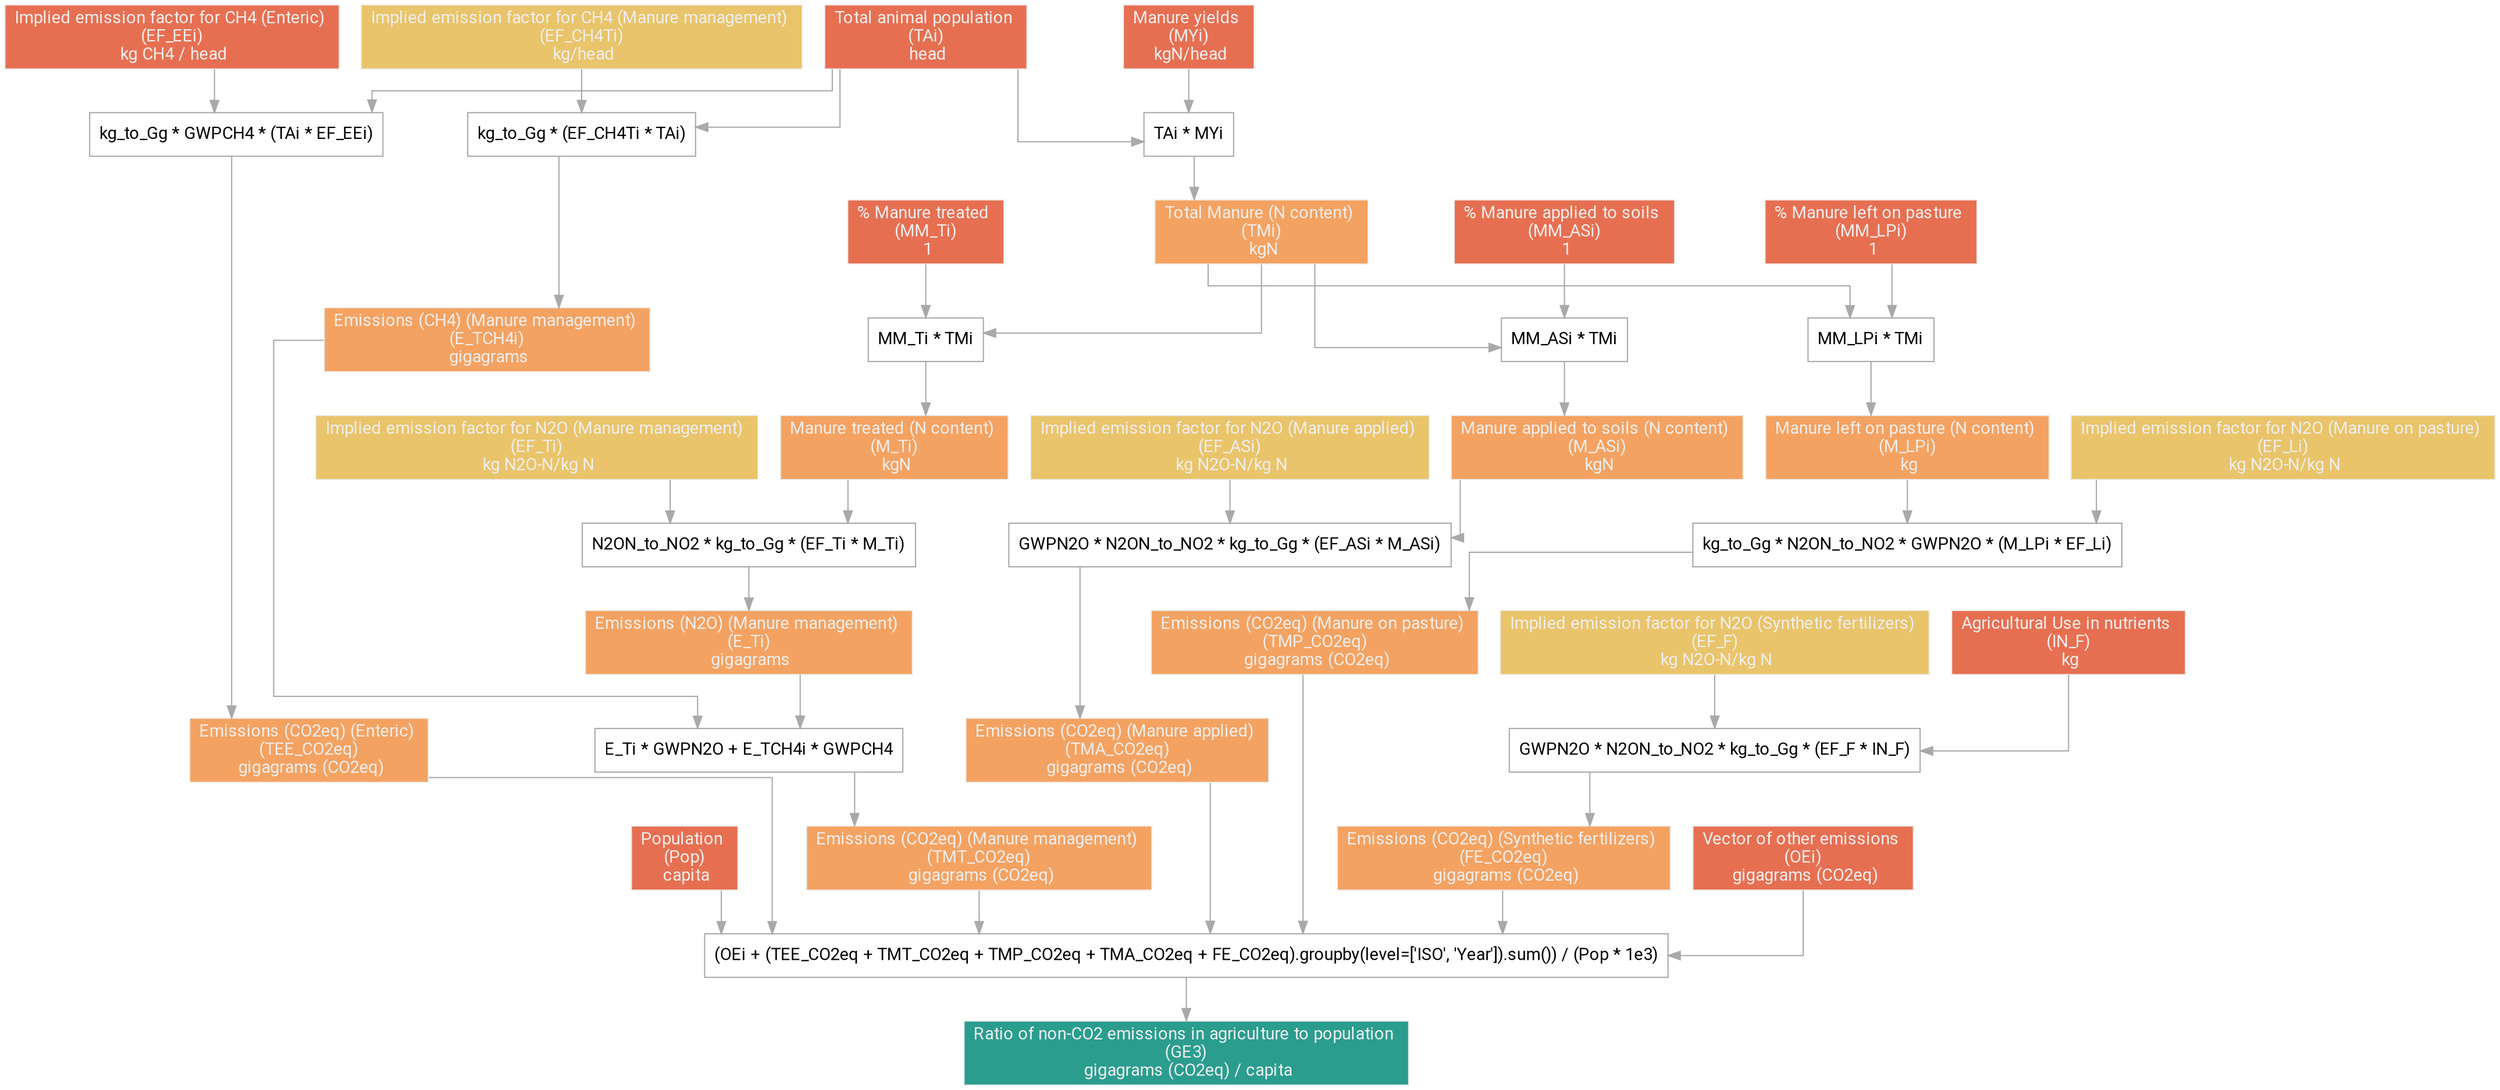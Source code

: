 digraph {
	graph [splines=ortho]
	Pop [label=Pop color="#eeeeee" fillcolor="#e76f51" fontcolor="#eeeeee" fontname=roboto label="Population 
 (Pop) 
 capita" peripheries=1 shape=rectangle style=filled]
	TEE_CO2eq [label=TEE_CO2eq color="#eeeeee" fillcolor="#f4a261" fontcolor="#eeeeee" fontname=roboto label="Emissions (CO2eq) (Enteric) 
 (TEE_CO2eq) 
 gigagrams (CO2eq)" peripheries=1 shape=rectangle style=filled]
	TEE_CO2eq_comp [label=TEE_CO2eq_comp color="#A9A9A9" fillcolor="#e76f51" fontcolor="#000000" fontname=roboto label="kg_to_Gg * GWPCH4 * (TAi * EF_EEi)" peripheries=1 shape=rectangle style=""]
	TMT_CO2eq [label=TMT_CO2eq color="#eeeeee" fillcolor="#f4a261" fontcolor="#eeeeee" fontname=roboto label="Emissions (CO2eq) (Manure management) 
 (TMT_CO2eq) 
 gigagrams (CO2eq)" peripheries=1 shape=rectangle style=filled]
	TMT_CO2eq_comp [label=TMT_CO2eq_comp color="#A9A9A9" fillcolor="#e76f51" fontcolor="#000000" fontname=roboto label="E_Ti * GWPN2O + E_TCH4i * GWPCH4" peripheries=1 shape=rectangle style=""]
	TMA_CO2eq [label=TMA_CO2eq color="#eeeeee" fillcolor="#f4a261" fontcolor="#eeeeee" fontname=roboto label="Emissions (CO2eq) (Manure applied) 
 (TMA_CO2eq) 
 gigagrams (CO2eq)" peripheries=1 shape=rectangle style=filled]
	TMA_CO2eq_comp [label=TMA_CO2eq_comp color="#A9A9A9" fillcolor="#e76f51" fontcolor="#000000" fontname=roboto label="GWPN2O * N2ON_to_NO2 * kg_to_Gg * (EF_ASi * M_ASi)" peripheries=1 shape=rectangle style=""]
	TMP_CO2eq [label=TMP_CO2eq color="#eeeeee" fillcolor="#f4a261" fontcolor="#eeeeee" fontname=roboto label="Emissions (CO2eq) (Manure on pasture) 
 (TMP_CO2eq) 
 gigagrams (CO2eq)" peripheries=1 shape=rectangle style=filled]
	TMP_CO2eq_comp [label=TMP_CO2eq_comp color="#A9A9A9" fillcolor="#e76f51" fontcolor="#000000" fontname=roboto label="kg_to_Gg * N2ON_to_NO2 * GWPN2O * (M_LPi * EF_Li)" peripheries=1 shape=rectangle style=""]
	FE_CO2eq [label=FE_CO2eq color="#eeeeee" fillcolor="#f4a261" fontcolor="#eeeeee" fontname=roboto label="Emissions (CO2eq) (Synthetic fertilizers) 
 (FE_CO2eq) 
 gigagrams (CO2eq)" peripheries=1 shape=rectangle style=filled]
	FE_CO2eq_comp [label=FE_CO2eq_comp color="#A9A9A9" fillcolor="#e76f51" fontcolor="#000000" fontname=roboto label="GWPN2O * N2ON_to_NO2 * kg_to_Gg * (EF_F * IN_F)" peripheries=1 shape=rectangle style=""]
	OEi [label=OEi color="#eeeeee" fillcolor="#e76f51" fontcolor="#eeeeee" fontname=roboto label="Vector of other emissions 
 (OEi) 
 gigagrams (CO2eq)" peripheries=1 shape=rectangle style=filled]
	GE3 [label=GE3 color="#eeeeee" fillcolor="#2a9d8f" fontcolor="#eeeeee" fontname=roboto label="Ratio of non-CO2 emissions in agriculture to population 
 (GE3) 
 gigagrams (CO2eq) / capita" peripheries=1 shape=rectangle style=filled]
	GE3_comp [label=GE3_comp color="#A9A9A9" fillcolor="#e76f51" fontcolor="#000000" fontname=roboto label="(OEi + (TEE_CO2eq + TMT_CO2eq + TMP_CO2eq + TMA_CO2eq + FE_CO2eq).groupby(level=['ISO', 'Year']).sum()) / (Pop * 1e3)" peripheries=1 shape=rectangle style=""]
	EF_EEi [label=EF_EEi color="#eeeeee" fillcolor="#e76f51" fontcolor="#eeeeee" fontname=roboto label="Implied emission factor for CH4 (Enteric) 
 (EF_EEi) 
 kg CH4 / head" peripheries=1 shape=rectangle style=filled]
	TAi [label=TAi color="#eeeeee" fillcolor="#e76f51" fontcolor="#eeeeee" fontname=roboto label="Total animal population 
 (TAi) 
 head" peripheries=1 shape=rectangle style=filled]
	M_ASi [label=M_ASi color="#eeeeee" fillcolor="#f4a261" fontcolor="#eeeeee" fontname=roboto label="Manure applied to soils (N content) 
 (M_ASi) 
 kgN" peripheries=1 shape=rectangle style=filled]
	M_ASi_comp [label=M_ASi_comp color="#A9A9A9" fillcolor="#e76f51" fontcolor="#000000" fontname=roboto label="MM_ASi * TMi" peripheries=1 shape=rectangle style=""]
	EF_ASi [label=EF_ASi color="#eeeeee" fillcolor="#e9c46a" fontcolor="#eeeeee" fontname=roboto label="Implied emission factor for N2O (Manure applied) 
 (EF_ASi) 
 kg N2O-N/kg N" peripheries=1 shape=rectangle style=filled]
	M_Ti [label=M_Ti color="#eeeeee" fillcolor="#f4a261" fontcolor="#eeeeee" fontname=roboto label="Manure treated (N content) 
 (M_Ti) 
 kgN" peripheries=1 shape=rectangle style=filled]
	M_Ti_comp [label=M_Ti_comp color="#A9A9A9" fillcolor="#e76f51" fontcolor="#000000" fontname=roboto label="MM_Ti * TMi" peripheries=1 shape=rectangle style=""]
	EF_Ti [label=EF_Ti color="#eeeeee" fillcolor="#e9c46a" fontcolor="#eeeeee" fontname=roboto label="Implied emission factor for N2O (Manure management) 
 (EF_Ti) 
 kg N2O-N/kg N" peripheries=1 shape=rectangle style=filled]
	EF_CH4Ti [label=EF_CH4Ti color="#eeeeee" fillcolor="#e9c46a" fontcolor="#eeeeee" fontname=roboto label="Implied emission factor for CH4 (Manure management) 
 (EF_CH4Ti) 
 kg/head" peripheries=1 shape=rectangle style=filled]
	E_Ti [label=E_Ti color="#eeeeee" fillcolor="#f4a261" fontcolor="#eeeeee" fontname=roboto label="Emissions (N2O) (Manure management) 
 (E_Ti) 
 gigagrams" peripheries=1 shape=rectangle style=filled]
	E_Ti_comp [label=E_Ti_comp color="#A9A9A9" fillcolor="#e76f51" fontcolor="#000000" fontname=roboto label="N2ON_to_NO2 * kg_to_Gg * (EF_Ti * M_Ti)" peripheries=1 shape=rectangle style=""]
	E_TCH4i [label=E_TCH4i color="#eeeeee" fillcolor="#f4a261" fontcolor="#eeeeee" fontname=roboto label="Emissions (CH4) (Manure management) 
 (E_TCH4i) 
 gigagrams" peripheries=1 shape=rectangle style=filled]
	E_TCH4i_comp [label=E_TCH4i_comp color="#A9A9A9" fillcolor="#e76f51" fontcolor="#000000" fontname=roboto label="kg_to_Gg * (EF_CH4Ti * TAi)" peripheries=1 shape=rectangle style=""]
	M_LPi [label=M_LPi color="#eeeeee" fillcolor="#f4a261" fontcolor="#eeeeee" fontname=roboto label="Manure left on pasture (N content) 
 (M_LPi) 
 kg" peripheries=1 shape=rectangle style=filled]
	M_LPi_comp [label=M_LPi_comp color="#A9A9A9" fillcolor="#e76f51" fontcolor="#000000" fontname=roboto label="MM_LPi * TMi" peripheries=1 shape=rectangle style=""]
	EF_Li [label=EF_Li color="#eeeeee" fillcolor="#e9c46a" fontcolor="#eeeeee" fontname=roboto label="Implied emission factor for N2O (Manure on pasture) 
 (EF_Li) 
 kg N2O-N/kg N" peripheries=1 shape=rectangle style=filled]
	IN_F [label=IN_F color="#eeeeee" fillcolor="#e76f51" fontcolor="#eeeeee" fontname=roboto label="Agricultural Use in nutrients 
 (IN_F) 
 kg" peripheries=1 shape=rectangle style=filled]
	EF_F [label=EF_F color="#eeeeee" fillcolor="#e9c46a" fontcolor="#eeeeee" fontname=roboto label="Implied emission factor for N2O (Synthetic fertilizers) 
 (EF_F) 
 kg N2O-N/kg N" peripheries=1 shape=rectangle style=filled]
	TMi [label=TMi color="#eeeeee" fillcolor="#f4a261" fontcolor="#eeeeee" fontname=roboto label="Total Manure (N content) 
 (TMi) 
 kgN" peripheries=1 shape=rectangle style=filled]
	TMi_comp [label=TMi_comp color="#A9A9A9" fillcolor="#e76f51" fontcolor="#000000" fontname=roboto label="TAi * MYi" peripheries=1 shape=rectangle style=""]
	MM_ASi [label=MM_ASi color="#eeeeee" fillcolor="#e76f51" fontcolor="#eeeeee" fontname=roboto label="% Manure applied to soils 
 (MM_ASi) 
 1" peripheries=1 shape=rectangle style=filled]
	MM_LPi [label=MM_LPi color="#eeeeee" fillcolor="#e76f51" fontcolor="#eeeeee" fontname=roboto label="% Manure left on pasture 
 (MM_LPi) 
 1" peripheries=1 shape=rectangle style=filled]
	MM_Ti [label=MM_Ti color="#eeeeee" fillcolor="#e76f51" fontcolor="#eeeeee" fontname=roboto label="% Manure treated 
 (MM_Ti) 
 1" peripheries=1 shape=rectangle style=filled]
	MYi [label=MYi color="#eeeeee" fillcolor="#e76f51" fontcolor="#eeeeee" fontname=roboto label="Manure yields 
 (MYi) 
 kgN/head" peripheries=1 shape=rectangle style=filled]
	Pop -> GE3_comp [color="#A9A9A9"]
	TEE_CO2eq -> GE3_comp [color="#A9A9A9"]
	TEE_CO2eq_comp -> TEE_CO2eq [color="#A9A9A9"]
	TMT_CO2eq -> GE3_comp [color="#A9A9A9"]
	TMT_CO2eq_comp -> TMT_CO2eq [color="#A9A9A9"]
	TMA_CO2eq -> GE3_comp [color="#A9A9A9"]
	TMA_CO2eq_comp -> TMA_CO2eq [color="#A9A9A9"]
	TMP_CO2eq -> GE3_comp [color="#A9A9A9"]
	TMP_CO2eq_comp -> TMP_CO2eq [color="#A9A9A9"]
	FE_CO2eq -> GE3_comp [color="#A9A9A9"]
	FE_CO2eq_comp -> FE_CO2eq [color="#A9A9A9"]
	OEi -> GE3_comp [color="#A9A9A9"]
	GE3_comp -> GE3 [color="#A9A9A9"]
	EF_EEi -> TEE_CO2eq_comp [color="#A9A9A9"]
	TAi -> TEE_CO2eq_comp [color="#A9A9A9"]
	TAi -> E_TCH4i_comp [color="#A9A9A9"]
	TAi -> TMi_comp [color="#A9A9A9"]
	M_ASi -> TMA_CO2eq_comp [color="#A9A9A9"]
	M_ASi_comp -> M_ASi [color="#A9A9A9"]
	EF_ASi -> TMA_CO2eq_comp [color="#A9A9A9"]
	M_Ti -> E_Ti_comp [color="#A9A9A9"]
	M_Ti_comp -> M_Ti [color="#A9A9A9"]
	EF_Ti -> E_Ti_comp [color="#A9A9A9"]
	EF_CH4Ti -> E_TCH4i_comp [color="#A9A9A9"]
	E_Ti -> TMT_CO2eq_comp [color="#A9A9A9"]
	E_Ti_comp -> E_Ti [color="#A9A9A9"]
	E_TCH4i -> TMT_CO2eq_comp [color="#A9A9A9"]
	E_TCH4i_comp -> E_TCH4i [color="#A9A9A9"]
	M_LPi -> TMP_CO2eq_comp [color="#A9A9A9"]
	M_LPi_comp -> M_LPi [color="#A9A9A9"]
	EF_Li -> TMP_CO2eq_comp [color="#A9A9A9"]
	IN_F -> FE_CO2eq_comp [color="#A9A9A9"]
	EF_F -> FE_CO2eq_comp [color="#A9A9A9"]
	TMi -> M_ASi_comp [color="#A9A9A9"]
	TMi -> M_Ti_comp [color="#A9A9A9"]
	TMi -> M_LPi_comp [color="#A9A9A9"]
	TMi_comp -> TMi [color="#A9A9A9"]
	MM_ASi -> M_ASi_comp [color="#A9A9A9"]
	MM_LPi -> M_LPi_comp [color="#A9A9A9"]
	MM_Ti -> M_Ti_comp [color="#A9A9A9"]
	MYi -> TMi_comp [color="#A9A9A9"]
}
